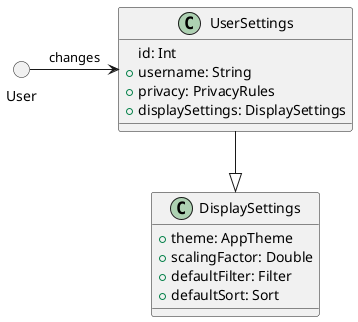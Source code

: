 @startuml
() User
User -> UserSettings: changes

class UserSettings {
    id: Int
    +username: String
    +privacy: PrivacyRules
    +displaySettings: DisplaySettings
}

class DisplaySettings {
    +theme: AppTheme
    +scalingFactor: Double
    +defaultFilter: Filter
    +defaultSort: Sort
}

UserSettings --|> DisplaySettings
@enduml